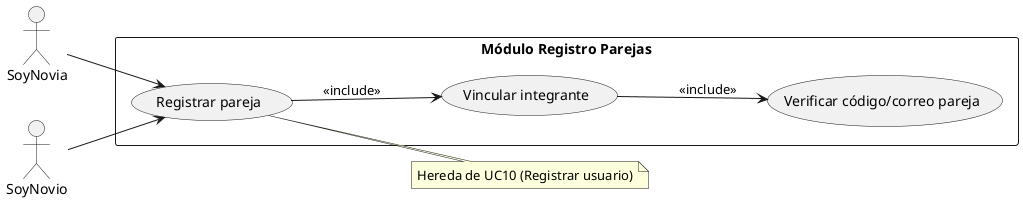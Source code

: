 @startuml UC10a_RegistrarPareja
left to right direction

actor SoyNovia
actor SoyNovio

rectangle "Módulo Registro Parejas" {
  usecase UC10a as "Registrar pareja"
  usecase UC10f as "Vincular integrante"
  usecase UC10g as "Verificar código/correo pareja"

  UC10a --> UC10f : <<include>>
  UC10f --> UC10g : <<include>>
}

SoyNovia --> UC10a
SoyNovio --> UC10a

note right of UC10a
Hereda de UC10 (Registrar usuario)
end note


@enduml
